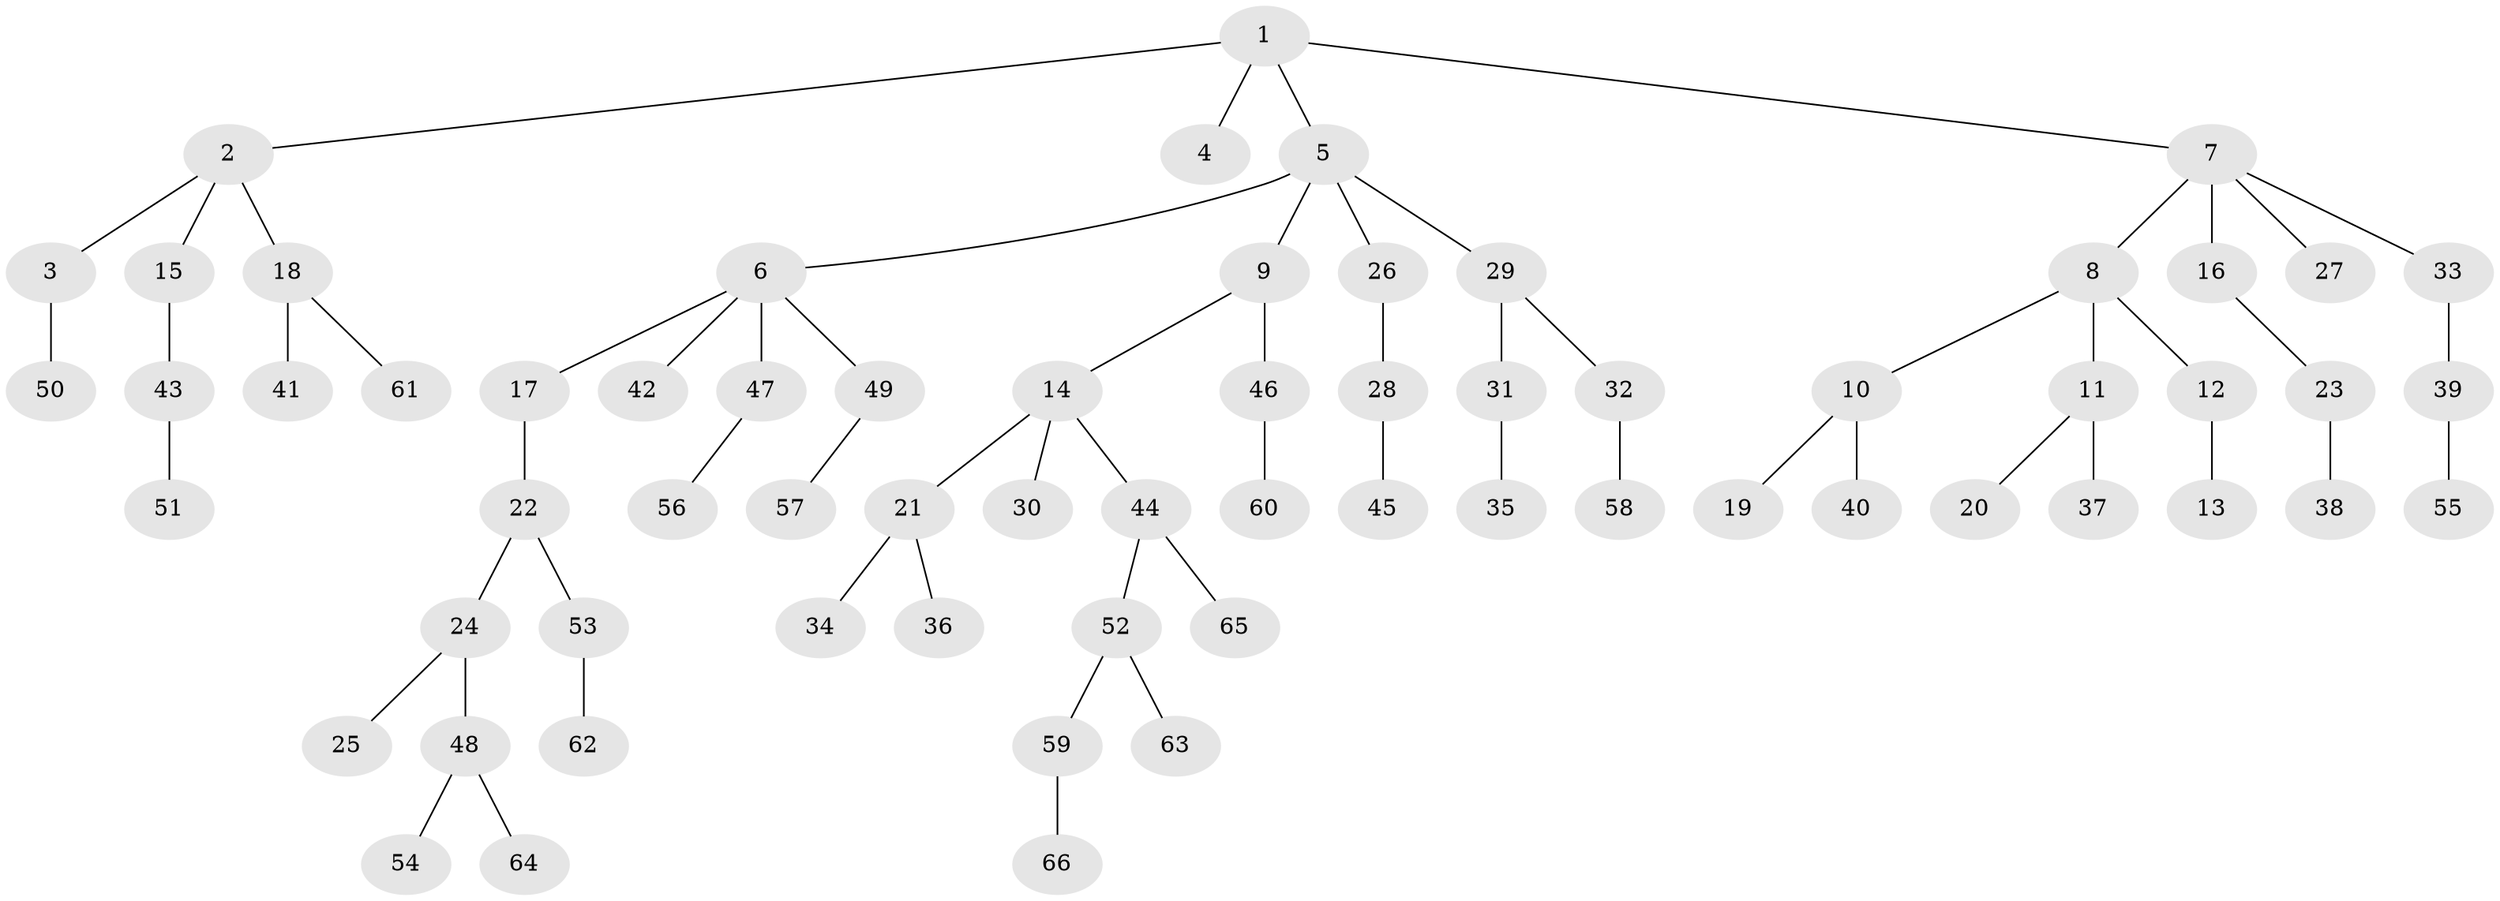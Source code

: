 // coarse degree distribution, {2: 0.2564102564102564, 1: 0.5641025641025641, 5: 0.10256410256410256, 4: 0.05128205128205128, 6: 0.02564102564102564}
// Generated by graph-tools (version 1.1) at 2025/57/03/04/25 21:57:02]
// undirected, 66 vertices, 65 edges
graph export_dot {
graph [start="1"]
  node [color=gray90,style=filled];
  1;
  2;
  3;
  4;
  5;
  6;
  7;
  8;
  9;
  10;
  11;
  12;
  13;
  14;
  15;
  16;
  17;
  18;
  19;
  20;
  21;
  22;
  23;
  24;
  25;
  26;
  27;
  28;
  29;
  30;
  31;
  32;
  33;
  34;
  35;
  36;
  37;
  38;
  39;
  40;
  41;
  42;
  43;
  44;
  45;
  46;
  47;
  48;
  49;
  50;
  51;
  52;
  53;
  54;
  55;
  56;
  57;
  58;
  59;
  60;
  61;
  62;
  63;
  64;
  65;
  66;
  1 -- 2;
  1 -- 4;
  1 -- 5;
  1 -- 7;
  2 -- 3;
  2 -- 15;
  2 -- 18;
  3 -- 50;
  5 -- 6;
  5 -- 9;
  5 -- 26;
  5 -- 29;
  6 -- 17;
  6 -- 42;
  6 -- 47;
  6 -- 49;
  7 -- 8;
  7 -- 16;
  7 -- 27;
  7 -- 33;
  8 -- 10;
  8 -- 11;
  8 -- 12;
  9 -- 14;
  9 -- 46;
  10 -- 19;
  10 -- 40;
  11 -- 20;
  11 -- 37;
  12 -- 13;
  14 -- 21;
  14 -- 30;
  14 -- 44;
  15 -- 43;
  16 -- 23;
  17 -- 22;
  18 -- 41;
  18 -- 61;
  21 -- 34;
  21 -- 36;
  22 -- 24;
  22 -- 53;
  23 -- 38;
  24 -- 25;
  24 -- 48;
  26 -- 28;
  28 -- 45;
  29 -- 31;
  29 -- 32;
  31 -- 35;
  32 -- 58;
  33 -- 39;
  39 -- 55;
  43 -- 51;
  44 -- 52;
  44 -- 65;
  46 -- 60;
  47 -- 56;
  48 -- 54;
  48 -- 64;
  49 -- 57;
  52 -- 59;
  52 -- 63;
  53 -- 62;
  59 -- 66;
}
